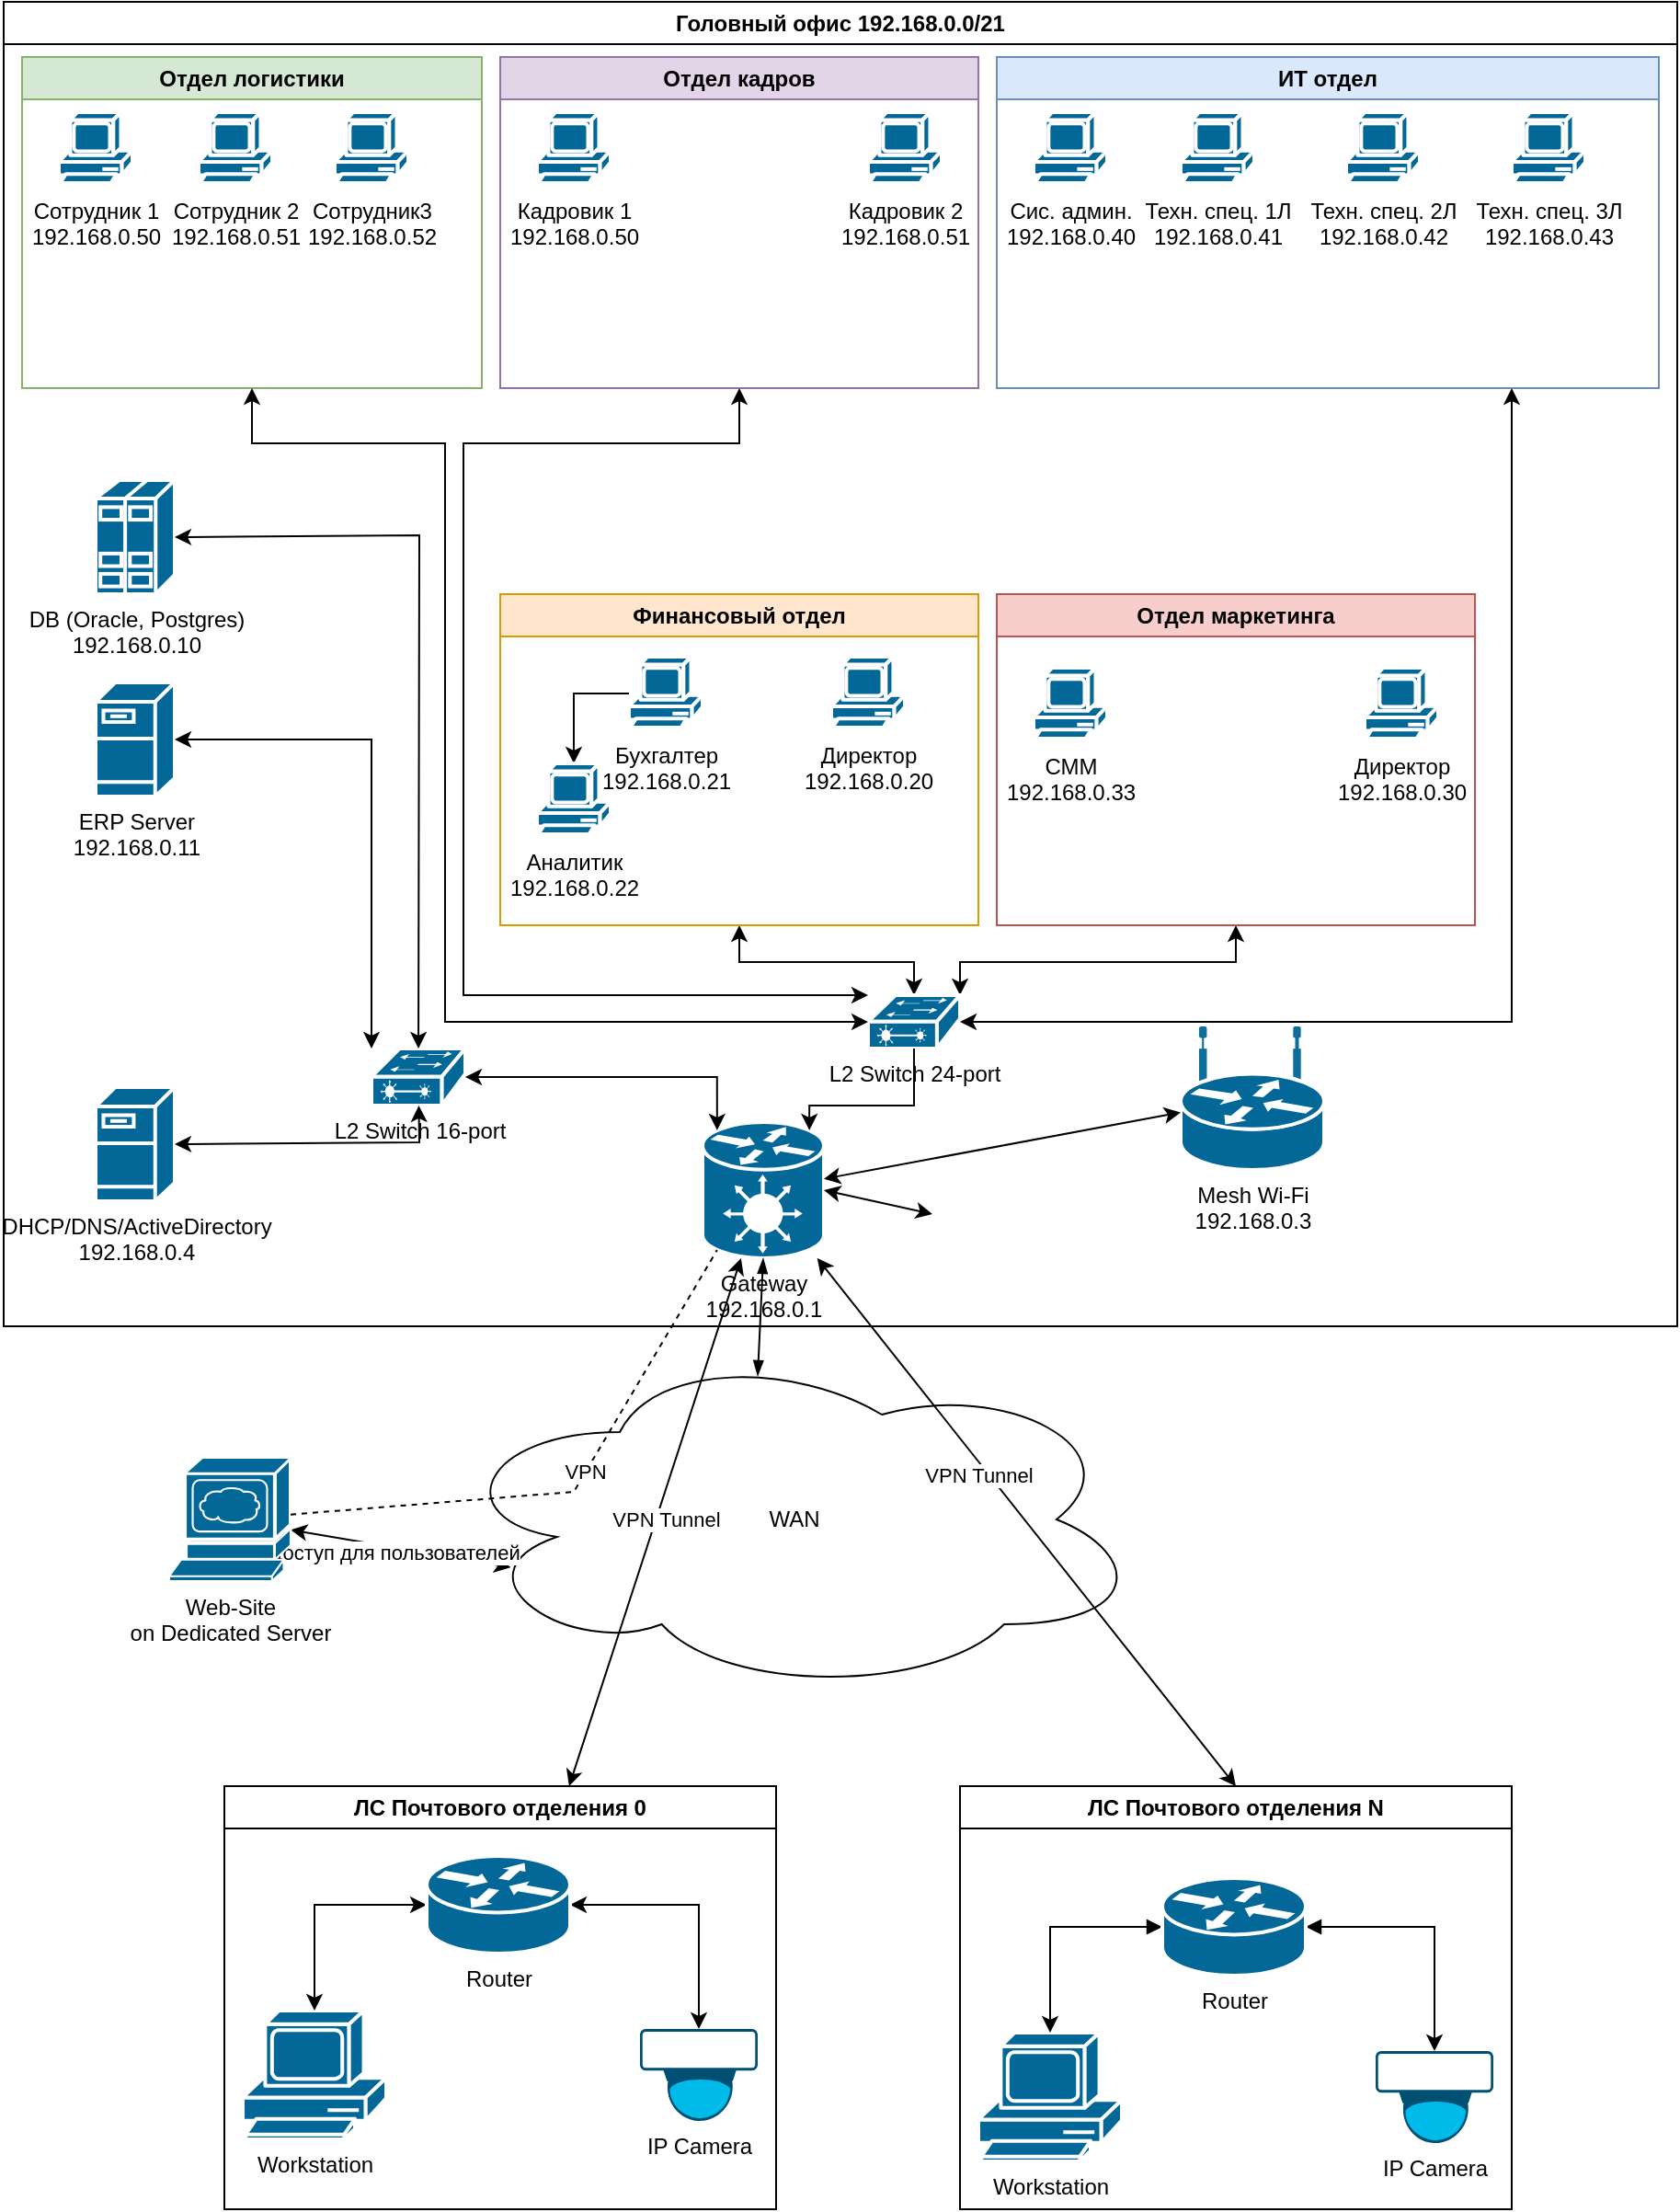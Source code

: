 <mxfile version="22.0.7" type="device">
  <diagram name="Page-1" id="c37626ed-c26b-45fb-9056-f9ebc6bb27b6">
    <mxGraphModel dx="2938" dy="1817" grid="1" gridSize="10" guides="1" tooltips="1" connect="1" arrows="1" fold="1" page="1" pageScale="1" pageWidth="1100" pageHeight="850" background="none" math="0" shadow="0">
      <root>
        <mxCell id="0" />
        <mxCell id="1" parent="0" />
        <mxCell id="BFUSjsGuw__ukXtsEylR-2" value="Головный офис 192.168.0.0/21" style="swimlane;whiteSpace=wrap;html=1;" parent="1" vertex="1">
          <mxGeometry y="-200" width="910" height="720" as="geometry">
            <mxRectangle x="340" y="480" width="170" height="30" as="alternateBounds" />
          </mxGeometry>
        </mxCell>
        <mxCell id="BFUSjsGuw__ukXtsEylR-12" value="Gateway&lt;br&gt;192.168.0.1" style="shape=mxgraph.cisco.hubs_and_gateways.generic_gateway;sketch=0;html=1;pointerEvents=1;dashed=0;fillColor=#036897;strokeColor=#ffffff;strokeWidth=2;verticalLabelPosition=bottom;verticalAlign=top;align=center;outlineConnect=0;movable=1;resizable=1;rotatable=1;deletable=1;editable=1;locked=0;connectable=1;points=[[0,0.5,0,0,0],[0.05,0.28,0,0,0],[0.05,0.73,0,0,0],[0.12,0.06,0,0,0],[0.12,0.94,0,0,0],[0.5,0,0,0,0],[0.5,1,0,0,0],[0.88,0.06,0,0,0],[0.88,0.94,0,0,0],[1,0.5,0,0,0]];" parent="BFUSjsGuw__ukXtsEylR-2" vertex="1">
          <mxGeometry x="380" y="609" width="66" height="74" as="geometry" />
        </mxCell>
        <mxCell id="BFUSjsGuw__ukXtsEylR-27" value="DB (Oracle, Postgres)&lt;br&gt;192.168.0.10" style="shape=mxgraph.cisco.servers.standard_host;sketch=0;html=1;pointerEvents=1;dashed=0;fillColor=#036897;strokeColor=#ffffff;strokeWidth=2;verticalLabelPosition=bottom;verticalAlign=top;align=center;outlineConnect=0;" parent="BFUSjsGuw__ukXtsEylR-2" vertex="1">
          <mxGeometry x="50" y="260" width="43" height="62" as="geometry" />
        </mxCell>
        <mxCell id="PqYLDP6LCptQQngkSeQw-4" style="edgeStyle=orthogonalEdgeStyle;rounded=0;orthogonalLoop=1;jettySize=auto;html=1;startArrow=classic;startFill=1;" parent="BFUSjsGuw__ukXtsEylR-2" source="wHRlTUKIw1xnclX0nAlL-4" target="PqYLDP6LCptQQngkSeQw-2" edge="1">
          <mxGeometry relative="1" as="geometry" />
        </mxCell>
        <mxCell id="wHRlTUKIw1xnclX0nAlL-4" value="Финансовый отдел" style="swimlane;whiteSpace=wrap;html=1;movable=1;resizable=1;rotatable=1;deletable=1;editable=1;locked=0;connectable=1;fillColor=#ffe6cc;strokeColor=#d79b00;" parent="BFUSjsGuw__ukXtsEylR-2" vertex="1">
          <mxGeometry x="270" y="322" width="260" height="180" as="geometry" />
        </mxCell>
        <mxCell id="wHRlTUKIw1xnclX0nAlL-9" value="Директор&lt;br&gt;192.168.0.20" style="shape=mxgraph.cisco.computers_and_peripherals.pc;sketch=0;html=1;pointerEvents=1;dashed=0;fillColor=#036897;strokeColor=#ffffff;strokeWidth=2;verticalLabelPosition=bottom;verticalAlign=top;align=center;outlineConnect=0;" parent="wHRlTUKIw1xnclX0nAlL-4" vertex="1">
          <mxGeometry x="180" y="34" width="40" height="40" as="geometry" />
        </mxCell>
        <mxCell id="PqYLDP6LCptQQngkSeQw-11" value="" style="edgeStyle=orthogonalEdgeStyle;rounded=0;orthogonalLoop=1;jettySize=auto;html=1;" parent="wHRlTUKIw1xnclX0nAlL-4" source="wHRlTUKIw1xnclX0nAlL-10" target="wHRlTUKIw1xnclX0nAlL-17" edge="1">
          <mxGeometry relative="1" as="geometry" />
        </mxCell>
        <mxCell id="wHRlTUKIw1xnclX0nAlL-10" value="Бухгалтер&lt;br&gt;192.168.0.21" style="shape=mxgraph.cisco.computers_and_peripherals.pc;sketch=0;html=1;pointerEvents=1;dashed=0;fillColor=#036897;strokeColor=#ffffff;strokeWidth=2;verticalLabelPosition=bottom;verticalAlign=top;align=center;outlineConnect=0;" parent="wHRlTUKIw1xnclX0nAlL-4" vertex="1">
          <mxGeometry x="70" y="34" width="40" height="40" as="geometry" />
        </mxCell>
        <mxCell id="wHRlTUKIw1xnclX0nAlL-17" value="Аналитик&lt;br&gt;192.168.0.22" style="shape=mxgraph.cisco.computers_and_peripherals.pc;sketch=0;html=1;pointerEvents=1;dashed=0;fillColor=#036897;strokeColor=#ffffff;strokeWidth=2;verticalLabelPosition=bottom;verticalAlign=top;align=center;outlineConnect=0;" parent="wHRlTUKIw1xnclX0nAlL-4" vertex="1">
          <mxGeometry x="20" y="92" width="40" height="40" as="geometry" />
        </mxCell>
        <mxCell id="wHRlTUKIw1xnclX0nAlL-13" value="ERP Server&lt;br&gt;192.168.0.11" style="shape=mxgraph.cisco.servers.fileserver;sketch=0;html=1;pointerEvents=1;dashed=0;fillColor=#036897;strokeColor=#ffffff;strokeWidth=2;verticalLabelPosition=bottom;verticalAlign=top;align=center;outlineConnect=0;" parent="BFUSjsGuw__ukXtsEylR-2" vertex="1">
          <mxGeometry x="50" y="370" width="43" height="62" as="geometry" />
        </mxCell>
        <mxCell id="PqYLDP6LCptQQngkSeQw-7" style="edgeStyle=orthogonalEdgeStyle;rounded=0;orthogonalLoop=1;jettySize=auto;html=1;entryX=1;entryY=0;entryDx=0;entryDy=0;entryPerimeter=0;exitX=0.5;exitY=1;exitDx=0;exitDy=0;startArrow=classic;startFill=1;" parent="BFUSjsGuw__ukXtsEylR-2" source="wHRlTUKIw1xnclX0nAlL-39" target="PqYLDP6LCptQQngkSeQw-2" edge="1">
          <mxGeometry relative="1" as="geometry">
            <mxPoint x="570" y="540" as="targetPoint" />
          </mxGeometry>
        </mxCell>
        <mxCell id="wHRlTUKIw1xnclX0nAlL-39" value="Отдел маркетинга" style="swimlane;whiteSpace=wrap;html=1;fillColor=#f8cecc;strokeColor=#b85450;" parent="BFUSjsGuw__ukXtsEylR-2" vertex="1">
          <mxGeometry x="540" y="322" width="260" height="180" as="geometry" />
        </mxCell>
        <mxCell id="gI3BMYjENLLatV8nJ0et-4" value="СММ&lt;br&gt;192.168.0.33" style="shape=mxgraph.cisco.computers_and_peripherals.pc;sketch=0;html=1;pointerEvents=1;dashed=0;fillColor=#036897;strokeColor=#ffffff;strokeWidth=2;verticalLabelPosition=bottom;verticalAlign=top;align=center;outlineConnect=0;" parent="wHRlTUKIw1xnclX0nAlL-39" vertex="1">
          <mxGeometry x="20" y="40" width="40" height="40" as="geometry" />
        </mxCell>
        <mxCell id="gI3BMYjENLLatV8nJ0et-5" value="Директор&lt;br&gt;192.168.0.30" style="shape=mxgraph.cisco.computers_and_peripherals.pc;sketch=0;html=1;pointerEvents=1;dashed=0;fillColor=#036897;strokeColor=#ffffff;strokeWidth=2;verticalLabelPosition=bottom;verticalAlign=top;align=center;outlineConnect=0;" parent="wHRlTUKIw1xnclX0nAlL-39" vertex="1">
          <mxGeometry x="200" y="40" width="40" height="40" as="geometry" />
        </mxCell>
        <mxCell id="wHRlTUKIw1xnclX0nAlL-43" value="Mesh Wi-Fi&lt;br&gt;192.168.0.3" style="shape=mxgraph.cisco.routers.wireless_router;html=1;pointerEvents=1;dashed=0;fillColor=#036897;strokeColor=#ffffff;strokeWidth=2;verticalLabelPosition=bottom;verticalAlign=top;align=center;outlineConnect=0;" parent="BFUSjsGuw__ukXtsEylR-2" vertex="1">
          <mxGeometry x="640" y="558" width="78" height="77" as="geometry" />
        </mxCell>
        <mxCell id="gI3BMYjENLLatV8nJ0et-10" value="Отдел кадров" style="swimlane;whiteSpace=wrap;html=1;fillColor=#e1d5e7;strokeColor=#9673a6;" parent="BFUSjsGuw__ukXtsEylR-2" vertex="1">
          <mxGeometry x="270" y="30" width="260" height="180" as="geometry" />
        </mxCell>
        <mxCell id="gI3BMYjENLLatV8nJ0et-23" value="Кадровик 1&lt;br&gt;192.168.0.50" style="shape=mxgraph.cisco.computers_and_peripherals.pc;sketch=0;html=1;pointerEvents=1;dashed=0;fillColor=#036897;strokeColor=#ffffff;strokeWidth=2;verticalLabelPosition=bottom;verticalAlign=top;align=center;outlineConnect=0;" parent="gI3BMYjENLLatV8nJ0et-10" vertex="1">
          <mxGeometry x="20" y="30" width="40" height="40" as="geometry" />
        </mxCell>
        <mxCell id="gI3BMYjENLLatV8nJ0et-24" value="Кадровик 2&lt;br&gt;192.168.0.51" style="shape=mxgraph.cisco.computers_and_peripherals.pc;sketch=0;html=1;pointerEvents=1;dashed=0;fillColor=#036897;strokeColor=#ffffff;strokeWidth=2;verticalLabelPosition=bottom;verticalAlign=top;align=center;outlineConnect=0;" parent="gI3BMYjENLLatV8nJ0et-10" vertex="1">
          <mxGeometry x="200" y="30" width="40" height="40" as="geometry" />
        </mxCell>
        <mxCell id="gI3BMYjENLLatV8nJ0et-11" value="ИТ отдел" style="swimlane;whiteSpace=wrap;html=1;fillColor=#dae8fc;strokeColor=#6c8ebf;" parent="BFUSjsGuw__ukXtsEylR-2" vertex="1">
          <mxGeometry x="540" y="30" width="360" height="180" as="geometry" />
        </mxCell>
        <mxCell id="gI3BMYjENLLatV8nJ0et-15" value="Сис. админ.&lt;br&gt;192.168.0.40" style="shape=mxgraph.cisco.computers_and_peripherals.pc;sketch=0;html=1;pointerEvents=1;dashed=0;fillColor=#036897;strokeColor=#ffffff;strokeWidth=2;verticalLabelPosition=bottom;verticalAlign=top;align=center;outlineConnect=0;" parent="gI3BMYjENLLatV8nJ0et-11" vertex="1">
          <mxGeometry x="20" y="30" width="40" height="40" as="geometry" />
        </mxCell>
        <mxCell id="gI3BMYjENLLatV8nJ0et-16" value="Техн. спец. 1Л&lt;br&gt;192.168.0.41" style="shape=mxgraph.cisco.computers_and_peripherals.pc;sketch=0;html=1;pointerEvents=1;dashed=0;fillColor=#036897;strokeColor=#ffffff;strokeWidth=2;verticalLabelPosition=bottom;verticalAlign=top;align=center;outlineConnect=0;" parent="gI3BMYjENLLatV8nJ0et-11" vertex="1">
          <mxGeometry x="100" y="30" width="40" height="40" as="geometry" />
        </mxCell>
        <mxCell id="gI3BMYjENLLatV8nJ0et-29" value="Техн. спец. 2Л&lt;br&gt;192.168.0.42" style="shape=mxgraph.cisco.computers_and_peripherals.pc;sketch=0;html=1;pointerEvents=1;dashed=0;fillColor=#036897;strokeColor=#ffffff;strokeWidth=2;verticalLabelPosition=bottom;verticalAlign=top;align=center;outlineConnect=0;" parent="gI3BMYjENLLatV8nJ0et-11" vertex="1">
          <mxGeometry x="190" y="30" width="40" height="40" as="geometry" />
        </mxCell>
        <mxCell id="gI3BMYjENLLatV8nJ0et-45" value="Техн. спец. 3Л&lt;br&gt;192.168.0.43" style="shape=mxgraph.cisco.computers_and_peripherals.pc;sketch=0;html=1;pointerEvents=1;dashed=0;fillColor=#036897;strokeColor=#ffffff;strokeWidth=2;verticalLabelPosition=bottom;verticalAlign=top;align=center;outlineConnect=0;" parent="gI3BMYjENLLatV8nJ0et-11" vertex="1">
          <mxGeometry x="280" y="30" width="40" height="40" as="geometry" />
        </mxCell>
        <mxCell id="gI3BMYjENLLatV8nJ0et-14" value="Отдел логистики" style="swimlane;whiteSpace=wrap;html=1;fillColor=#d5e8d4;strokeColor=#82b366;" parent="BFUSjsGuw__ukXtsEylR-2" vertex="1">
          <mxGeometry x="10" y="30" width="250" height="180" as="geometry" />
        </mxCell>
        <mxCell id="gI3BMYjENLLatV8nJ0et-47" value="Сотрудник 1&lt;br&gt;192.168.0.50" style="shape=mxgraph.cisco.computers_and_peripherals.pc;sketch=0;html=1;pointerEvents=1;dashed=0;fillColor=#036897;strokeColor=#ffffff;strokeWidth=2;verticalLabelPosition=bottom;verticalAlign=top;align=center;outlineConnect=0;" parent="gI3BMYjENLLatV8nJ0et-14" vertex="1">
          <mxGeometry x="20" y="30" width="40" height="40" as="geometry" />
        </mxCell>
        <mxCell id="gI3BMYjENLLatV8nJ0et-48" value="Сотрудник 2&lt;br&gt;192.168.0.51" style="shape=mxgraph.cisco.computers_and_peripherals.pc;sketch=0;html=1;pointerEvents=1;dashed=0;fillColor=#036897;strokeColor=#ffffff;strokeWidth=2;verticalLabelPosition=bottom;verticalAlign=top;align=center;outlineConnect=0;" parent="gI3BMYjENLLatV8nJ0et-14" vertex="1">
          <mxGeometry x="96" y="30" width="40" height="40" as="geometry" />
        </mxCell>
        <mxCell id="gI3BMYjENLLatV8nJ0et-49" value="Сотрудник3&lt;br&gt;192.168.0.52" style="shape=mxgraph.cisco.computers_and_peripherals.pc;sketch=0;html=1;pointerEvents=1;dashed=0;fillColor=#036897;strokeColor=#ffffff;strokeWidth=2;verticalLabelPosition=bottom;verticalAlign=top;align=center;outlineConnect=0;" parent="gI3BMYjENLLatV8nJ0et-14" vertex="1">
          <mxGeometry x="170" y="30" width="40" height="40" as="geometry" />
        </mxCell>
        <mxCell id="gI3BMYjENLLatV8nJ0et-50" value="DHCP/DNS/ActiveDirectory&lt;br&gt;192.168.0.4" style="shape=mxgraph.cisco.servers.fileserver;sketch=0;html=1;pointerEvents=1;dashed=0;fillColor=#036897;strokeColor=#ffffff;strokeWidth=2;verticalLabelPosition=bottom;verticalAlign=top;align=center;outlineConnect=0;" parent="BFUSjsGuw__ukXtsEylR-2" vertex="1">
          <mxGeometry x="50" y="590" width="43" height="62" as="geometry" />
        </mxCell>
        <mxCell id="gI3BMYjENLLatV8nJ0et-54" style="edgeStyle=orthogonalEdgeStyle;rounded=0;orthogonalLoop=1;jettySize=auto;html=1;startArrow=classic;startFill=1;entryX=0.12;entryY=0.06;entryDx=0;entryDy=0;entryPerimeter=0;" parent="BFUSjsGuw__ukXtsEylR-2" source="gI3BMYjENLLatV8nJ0et-51" target="BFUSjsGuw__ukXtsEylR-12" edge="1">
          <mxGeometry relative="1" as="geometry" />
        </mxCell>
        <mxCell id="gI3BMYjENLLatV8nJ0et-51" value="L2 Switch 16-port" style="shape=mxgraph.cisco.switches.layer_2_remote_switch;sketch=0;html=1;pointerEvents=1;dashed=0;fillColor=#036897;strokeColor=#ffffff;strokeWidth=2;verticalLabelPosition=bottom;verticalAlign=top;align=center;outlineConnect=0;direction=east;" parent="BFUSjsGuw__ukXtsEylR-2" vertex="1">
          <mxGeometry x="200" y="569" width="51" height="31" as="geometry" />
        </mxCell>
        <mxCell id="gI3BMYjENLLatV8nJ0et-55" value="" style="endArrow=classic;startArrow=classic;html=1;rounded=0;entryX=1;entryY=0.5;entryDx=0;entryDy=0;entryPerimeter=0;" parent="BFUSjsGuw__ukXtsEylR-2" source="gI3BMYjENLLatV8nJ0et-51" target="BFUSjsGuw__ukXtsEylR-27" edge="1">
          <mxGeometry width="50" height="50" relative="1" as="geometry">
            <mxPoint x="340" y="480" as="sourcePoint" />
            <mxPoint x="390" y="430" as="targetPoint" />
            <Array as="points">
              <mxPoint x="226" y="290" />
            </Array>
          </mxGeometry>
        </mxCell>
        <mxCell id="gI3BMYjENLLatV8nJ0et-60" value="" style="endArrow=classic;startArrow=classic;html=1;rounded=0;exitX=1;exitY=0.5;exitDx=0;exitDy=0;exitPerimeter=0;entryX=0;entryY=0.5;entryDx=0;entryDy=0;entryPerimeter=0;" parent="BFUSjsGuw__ukXtsEylR-2" source="BFUSjsGuw__ukXtsEylR-12" edge="1">
          <mxGeometry width="50" height="50" relative="1" as="geometry">
            <mxPoint x="500" y="640" as="sourcePoint" />
            <mxPoint x="505" y="659.0" as="targetPoint" />
          </mxGeometry>
        </mxCell>
        <mxCell id="gI3BMYjENLLatV8nJ0et-61" value="" style="endArrow=classic;startArrow=classic;html=1;rounded=0;entryX=1;entryY=0.5;entryDx=0;entryDy=0;entryPerimeter=0;exitX=0;exitY=0;exitDx=0;exitDy=0;exitPerimeter=0;" parent="BFUSjsGuw__ukXtsEylR-2" source="gI3BMYjENLLatV8nJ0et-51" target="wHRlTUKIw1xnclX0nAlL-13" edge="1">
          <mxGeometry width="50" height="50" relative="1" as="geometry">
            <mxPoint x="510" y="440" as="sourcePoint" />
            <mxPoint x="560" y="390" as="targetPoint" />
            <Array as="points">
              <mxPoint x="200" y="401" />
            </Array>
          </mxGeometry>
        </mxCell>
        <mxCell id="gI3BMYjENLLatV8nJ0et-64" value="" style="endArrow=classic;startArrow=classic;html=1;rounded=0;entryX=1;entryY=0.5;entryDx=0;entryDy=0;entryPerimeter=0;" parent="BFUSjsGuw__ukXtsEylR-2" source="gI3BMYjENLLatV8nJ0et-51" target="gI3BMYjENLLatV8nJ0et-50" edge="1">
          <mxGeometry width="50" height="50" relative="1" as="geometry">
            <mxPoint x="130" y="660" as="sourcePoint" />
            <mxPoint x="180" y="610" as="targetPoint" />
            <Array as="points">
              <mxPoint x="226" y="620" />
            </Array>
          </mxGeometry>
        </mxCell>
        <mxCell id="gI3BMYjENLLatV8nJ0et-65" value="" style="endArrow=classic;startArrow=classic;html=1;rounded=0;" parent="BFUSjsGuw__ukXtsEylR-2" source="BFUSjsGuw__ukXtsEylR-12" target="wHRlTUKIw1xnclX0nAlL-43" edge="1">
          <mxGeometry width="50" height="50" relative="1" as="geometry">
            <mxPoint x="520" y="710" as="sourcePoint" />
            <mxPoint x="570" y="660" as="targetPoint" />
          </mxGeometry>
        </mxCell>
        <mxCell id="PqYLDP6LCptQQngkSeQw-2" value="L2 Switch 24-port" style="shape=mxgraph.cisco.switches.layer_2_remote_switch;sketch=0;html=1;pointerEvents=1;dashed=0;fillColor=#036897;strokeColor=#ffffff;strokeWidth=2;verticalLabelPosition=bottom;verticalAlign=top;align=center;outlineConnect=0;" parent="BFUSjsGuw__ukXtsEylR-2" vertex="1">
          <mxGeometry x="470" y="540" width="50" height="29" as="geometry" />
        </mxCell>
        <mxCell id="PqYLDP6LCptQQngkSeQw-9" style="edgeStyle=orthogonalEdgeStyle;rounded=0;orthogonalLoop=1;jettySize=auto;html=1;entryX=0.88;entryY=0.06;entryDx=0;entryDy=0;entryPerimeter=0;" parent="BFUSjsGuw__ukXtsEylR-2" source="PqYLDP6LCptQQngkSeQw-2" target="BFUSjsGuw__ukXtsEylR-12" edge="1">
          <mxGeometry relative="1" as="geometry">
            <Array as="points">
              <mxPoint x="495" y="600" />
              <mxPoint x="438" y="600" />
            </Array>
          </mxGeometry>
        </mxCell>
        <mxCell id="PqYLDP6LCptQQngkSeQw-10" style="edgeStyle=orthogonalEdgeStyle;rounded=0;orthogonalLoop=1;jettySize=auto;html=1;entryX=0;entryY=0.5;entryDx=0;entryDy=0;entryPerimeter=0;startArrow=classic;startFill=1;" parent="BFUSjsGuw__ukXtsEylR-2" source="gI3BMYjENLLatV8nJ0et-14" target="PqYLDP6LCptQQngkSeQw-2" edge="1">
          <mxGeometry relative="1" as="geometry">
            <Array as="points">
              <mxPoint x="135" y="240" />
              <mxPoint x="240" y="240" />
              <mxPoint x="240" y="555" />
            </Array>
          </mxGeometry>
        </mxCell>
        <mxCell id="PqYLDP6LCptQQngkSeQw-12" style="edgeStyle=orthogonalEdgeStyle;rounded=0;orthogonalLoop=1;jettySize=auto;html=1;entryX=0;entryY=0;entryDx=0;entryDy=0;entryPerimeter=0;startArrow=classic;startFill=1;" parent="BFUSjsGuw__ukXtsEylR-2" source="gI3BMYjENLLatV8nJ0et-10" target="PqYLDP6LCptQQngkSeQw-2" edge="1">
          <mxGeometry relative="1" as="geometry">
            <Array as="points">
              <mxPoint x="400" y="240" />
              <mxPoint x="250" y="240" />
              <mxPoint x="250" y="540" />
            </Array>
          </mxGeometry>
        </mxCell>
        <mxCell id="PqYLDP6LCptQQngkSeQw-13" style="edgeStyle=orthogonalEdgeStyle;rounded=0;orthogonalLoop=1;jettySize=auto;html=1;entryX=1;entryY=0.5;entryDx=0;entryDy=0;entryPerimeter=0;startArrow=classic;startFill=1;" parent="BFUSjsGuw__ukXtsEylR-2" source="gI3BMYjENLLatV8nJ0et-11" target="PqYLDP6LCptQQngkSeQw-2" edge="1">
          <mxGeometry relative="1" as="geometry">
            <Array as="points">
              <mxPoint x="820" y="555" />
            </Array>
          </mxGeometry>
        </mxCell>
        <mxCell id="BFUSjsGuw__ukXtsEylR-3" value="ЛС Почтового отделения 0" style="swimlane;whiteSpace=wrap;html=1;" parent="1" vertex="1">
          <mxGeometry x="120" y="770" width="300" height="230" as="geometry">
            <mxRectangle x="120" y="770" width="200" height="40" as="alternateBounds" />
          </mxGeometry>
        </mxCell>
        <mxCell id="BFUSjsGuw__ukXtsEylR-4" value="Workstation&lt;br&gt;" style="shape=mxgraph.cisco.computers_and_peripherals.pc;sketch=0;html=1;pointerEvents=1;dashed=0;fillColor=#036897;strokeColor=#ffffff;strokeWidth=2;verticalLabelPosition=bottom;verticalAlign=top;align=center;outlineConnect=0;" parent="BFUSjsGuw__ukXtsEylR-3" vertex="1">
          <mxGeometry x="10" y="122" width="78" height="70" as="geometry" />
        </mxCell>
        <mxCell id="BFUSjsGuw__ukXtsEylR-8" value="IP Camera&lt;br&gt;" style="points=[[0.015,0.015,0],[0.5,0,0],[0.985,0.015,0],[1,0.22,0],[0.985,0.43,0],[0.73,0.85,0],[0.5,1,0],[0.285,0.85,0],[0.015,0.43,0],[0,0.22,0]];verticalLabelPosition=bottom;sketch=0;html=1;verticalAlign=top;aspect=fixed;align=center;pointerEvents=1;shape=mxgraph.cisco19.surveillance_camera;fillColor=#005073;strokeColor=none;" parent="BFUSjsGuw__ukXtsEylR-3" vertex="1">
          <mxGeometry x="226" y="132" width="64" height="50" as="geometry" />
        </mxCell>
        <mxCell id="BFUSjsGuw__ukXtsEylR-10" style="edgeStyle=orthogonalEdgeStyle;rounded=0;orthogonalLoop=1;jettySize=auto;html=1;startArrow=classic;startFill=1;" parent="BFUSjsGuw__ukXtsEylR-3" source="BFUSjsGuw__ukXtsEylR-9" target="BFUSjsGuw__ukXtsEylR-4" edge="1">
          <mxGeometry relative="1" as="geometry" />
        </mxCell>
        <mxCell id="BFUSjsGuw__ukXtsEylR-11" style="edgeStyle=orthogonalEdgeStyle;rounded=0;orthogonalLoop=1;jettySize=auto;html=1;startArrow=classic;startFill=1;" parent="BFUSjsGuw__ukXtsEylR-3" source="BFUSjsGuw__ukXtsEylR-9" target="BFUSjsGuw__ukXtsEylR-8" edge="1">
          <mxGeometry relative="1" as="geometry" />
        </mxCell>
        <mxCell id="BFUSjsGuw__ukXtsEylR-9" value="Router&lt;br&gt;" style="shape=mxgraph.cisco.routers.router;sketch=0;html=1;pointerEvents=1;dashed=0;fillColor=#036897;strokeColor=#ffffff;strokeWidth=2;verticalLabelPosition=bottom;verticalAlign=top;align=center;outlineConnect=0;" parent="BFUSjsGuw__ukXtsEylR-3" vertex="1">
          <mxGeometry x="110" y="38" width="78" height="53" as="geometry" />
        </mxCell>
        <mxCell id="BFUSjsGuw__ukXtsEylR-18" value="ЛС Почтового отделения N" style="swimlane;whiteSpace=wrap;html=1;" parent="1" vertex="1">
          <mxGeometry x="520" y="770" width="300" height="230" as="geometry">
            <mxRectangle x="520" y="770" width="200" height="40" as="alternateBounds" />
          </mxGeometry>
        </mxCell>
        <mxCell id="BFUSjsGuw__ukXtsEylR-19" value="Workstation&lt;br&gt;" style="shape=mxgraph.cisco.computers_and_peripherals.pc;sketch=0;html=1;pointerEvents=1;dashed=0;fillColor=#036897;strokeColor=#ffffff;strokeWidth=2;verticalLabelPosition=bottom;verticalAlign=top;align=center;outlineConnect=0;" parent="BFUSjsGuw__ukXtsEylR-18" vertex="1">
          <mxGeometry x="10" y="134" width="78" height="70" as="geometry" />
        </mxCell>
        <mxCell id="BFUSjsGuw__ukXtsEylR-20" value="IP Camera&lt;br&gt;" style="points=[[0.015,0.015,0],[0.5,0,0],[0.985,0.015,0],[1,0.22,0],[0.985,0.43,0],[0.73,0.85,0],[0.5,1,0],[0.285,0.85,0],[0.015,0.43,0],[0,0.22,0]];verticalLabelPosition=bottom;sketch=0;html=1;verticalAlign=top;aspect=fixed;align=center;pointerEvents=1;shape=mxgraph.cisco19.surveillance_camera;fillColor=#005073;strokeColor=none;" parent="BFUSjsGuw__ukXtsEylR-18" vertex="1">
          <mxGeometry x="226" y="144" width="64" height="50" as="geometry" />
        </mxCell>
        <mxCell id="BFUSjsGuw__ukXtsEylR-21" style="edgeStyle=orthogonalEdgeStyle;rounded=0;orthogonalLoop=1;jettySize=auto;html=1;startArrow=block;startFill=1;" parent="BFUSjsGuw__ukXtsEylR-18" source="BFUSjsGuw__ukXtsEylR-23" target="BFUSjsGuw__ukXtsEylR-19" edge="1">
          <mxGeometry relative="1" as="geometry" />
        </mxCell>
        <mxCell id="BFUSjsGuw__ukXtsEylR-22" style="edgeStyle=orthogonalEdgeStyle;rounded=0;orthogonalLoop=1;jettySize=auto;html=1;startArrow=block;startFill=1;" parent="BFUSjsGuw__ukXtsEylR-18" source="BFUSjsGuw__ukXtsEylR-23" target="BFUSjsGuw__ukXtsEylR-20" edge="1">
          <mxGeometry relative="1" as="geometry" />
        </mxCell>
        <mxCell id="BFUSjsGuw__ukXtsEylR-23" value="Router&lt;br&gt;" style="shape=mxgraph.cisco.routers.router;sketch=0;html=1;pointerEvents=1;dashed=0;fillColor=#036897;strokeColor=#ffffff;strokeWidth=2;verticalLabelPosition=bottom;verticalAlign=top;align=center;outlineConnect=0;" parent="BFUSjsGuw__ukXtsEylR-18" vertex="1">
          <mxGeometry x="110" y="50" width="78" height="53" as="geometry" />
        </mxCell>
        <mxCell id="BFUSjsGuw__ukXtsEylR-28" value="WAN&lt;br&gt;" style="ellipse;shape=cloud;whiteSpace=wrap;html=1;" parent="1" vertex="1">
          <mxGeometry x="240" y="530" width="380" height="190" as="geometry" />
        </mxCell>
        <mxCell id="BFUSjsGuw__ukXtsEylR-46" style="rounded=0;orthogonalLoop=1;jettySize=auto;html=1;endArrow=blockThin;endFill=1;startArrow=blockThin;startFill=1;exitX=0.5;exitY=1;exitDx=0;exitDy=0;exitPerimeter=0;" parent="1" source="BFUSjsGuw__ukXtsEylR-12" edge="1">
          <mxGeometry relative="1" as="geometry">
            <Array as="points">
              <mxPoint x="410" y="547" />
            </Array>
            <mxPoint x="410.0" y="500" as="sourcePoint" />
            <mxPoint x="410.356" y="547.365" as="targetPoint" />
          </mxGeometry>
        </mxCell>
        <mxCell id="ctp64JIaLgysh2WZXFKC-14" value="" style="endArrow=classic;startArrow=classic;html=1;rounded=0;exitX=0.094;exitY=0.637;exitDx=0;exitDy=0;exitPerimeter=0;" parent="1" source="BFUSjsGuw__ukXtsEylR-28" target="E-97o8KTaBl7Lajbc1eS-1" edge="1">
          <mxGeometry width="50" height="50" relative="1" as="geometry">
            <mxPoint x="534.02" y="660" as="sourcePoint" />
            <mxPoint x="370" y="670.989" as="targetPoint" />
          </mxGeometry>
        </mxCell>
        <mxCell id="wHRlTUKIw1xnclX0nAlL-12" value="Доступ для пользователей" style="edgeLabel;html=1;align=center;verticalAlign=middle;resizable=0;points=[];" parent="ctp64JIaLgysh2WZXFKC-14" vertex="1" connectable="0">
          <mxGeometry x="0.062" y="3" relative="1" as="geometry">
            <mxPoint as="offset" />
          </mxGeometry>
        </mxCell>
        <mxCell id="E-97o8KTaBl7Lajbc1eS-1" value="Web-Site &lt;br&gt;on Dedicated Server" style="shape=mxgraph.cisco.servers.www_server;sketch=0;html=1;pointerEvents=1;dashed=0;fillColor=#036897;strokeColor=#ffffff;strokeWidth=2;verticalLabelPosition=bottom;verticalAlign=top;align=center;outlineConnect=0;" parent="1" vertex="1">
          <mxGeometry x="90" y="591.5" width="66" height="67" as="geometry" />
        </mxCell>
        <mxCell id="wHRlTUKIw1xnclX0nAlL-29" value="" style="endArrow=none;dashed=1;html=1;rounded=0;entryX=0.12;entryY=0.94;entryDx=0;entryDy=0;entryPerimeter=0;" parent="1" source="E-97o8KTaBl7Lajbc1eS-1" target="BFUSjsGuw__ukXtsEylR-12" edge="1">
          <mxGeometry width="50" height="50" relative="1" as="geometry">
            <mxPoint x="340" y="630" as="sourcePoint" />
            <mxPoint x="512.275" y="483" as="targetPoint" />
            <Array as="points">
              <mxPoint x="310" y="610" />
            </Array>
          </mxGeometry>
        </mxCell>
        <mxCell id="wHRlTUKIw1xnclX0nAlL-30" value="VPN" style="edgeLabel;html=1;align=center;verticalAlign=middle;resizable=0;points=[];" parent="wHRlTUKIw1xnclX0nAlL-29" vertex="1" connectable="0">
          <mxGeometry x="0.09" y="1" relative="1" as="geometry">
            <mxPoint as="offset" />
          </mxGeometry>
        </mxCell>
        <mxCell id="gI3BMYjENLLatV8nJ0et-34" value="" style="endArrow=classic;startArrow=classic;html=1;rounded=0;exitX=0.5;exitY=0;exitDx=0;exitDy=0;" parent="1" source="BFUSjsGuw__ukXtsEylR-18" target="BFUSjsGuw__ukXtsEylR-12" edge="1">
          <mxGeometry width="50" height="50" relative="1" as="geometry">
            <mxPoint x="410" y="600" as="sourcePoint" />
            <mxPoint x="557.537" y="483" as="targetPoint" />
          </mxGeometry>
        </mxCell>
        <mxCell id="gI3BMYjENLLatV8nJ0et-35" value="VPN Tunnel" style="edgeLabel;html=1;align=center;verticalAlign=middle;resizable=0;points=[];" parent="gI3BMYjENLLatV8nJ0et-34" vertex="1" connectable="0">
          <mxGeometry x="0.308" y="-1" relative="1" as="geometry">
            <mxPoint x="8" y="19" as="offset" />
          </mxGeometry>
        </mxCell>
        <mxCell id="gI3BMYjENLLatV8nJ0et-36" value="" style="endArrow=classic;startArrow=classic;html=1;rounded=0;" parent="1" source="BFUSjsGuw__ukXtsEylR-3" target="BFUSjsGuw__ukXtsEylR-12" edge="1">
          <mxGeometry width="50" height="50" relative="1" as="geometry">
            <mxPoint x="480" y="640" as="sourcePoint" />
            <mxPoint x="530" y="590" as="targetPoint" />
          </mxGeometry>
        </mxCell>
        <mxCell id="gI3BMYjENLLatV8nJ0et-37" value="VPN Tunnel" style="edgeLabel;html=1;align=center;verticalAlign=middle;resizable=0;points=[];" parent="gI3BMYjENLLatV8nJ0et-36" vertex="1" connectable="0">
          <mxGeometry x="0.148" y="1" relative="1" as="geometry">
            <mxPoint y="20" as="offset" />
          </mxGeometry>
        </mxCell>
      </root>
    </mxGraphModel>
  </diagram>
</mxfile>
